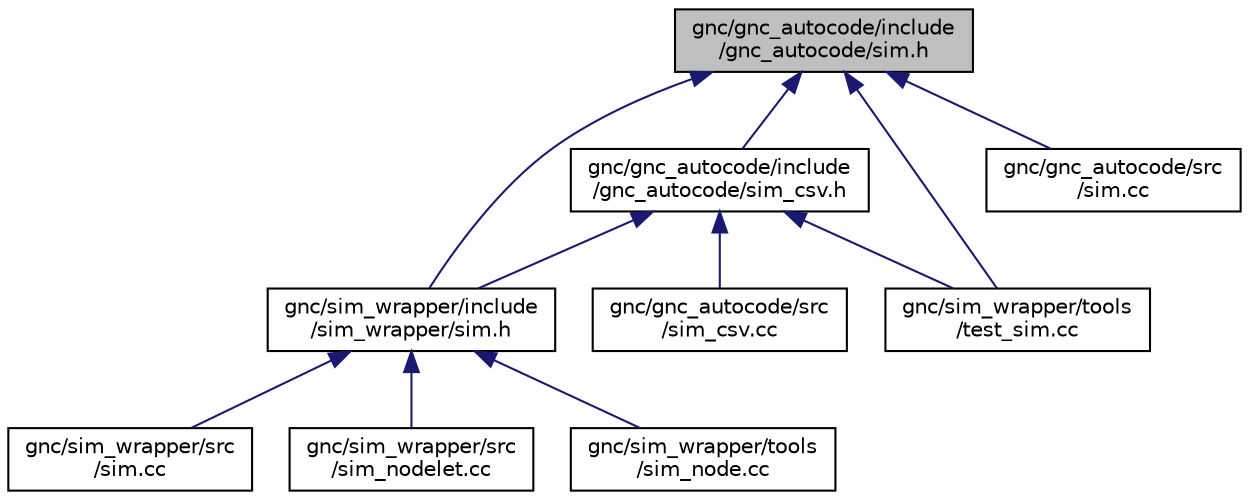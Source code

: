 digraph "gnc/gnc_autocode/include/gnc_autocode/sim.h"
{
 // LATEX_PDF_SIZE
  edge [fontname="Helvetica",fontsize="10",labelfontname="Helvetica",labelfontsize="10"];
  node [fontname="Helvetica",fontsize="10",shape=record];
  Node1 [label="gnc/gnc_autocode/include\l/gnc_autocode/sim.h",height=0.2,width=0.4,color="black", fillcolor="grey75", style="filled", fontcolor="black",tooltip=" "];
  Node1 -> Node2 [dir="back",color="midnightblue",fontsize="10",style="solid",fontname="Helvetica"];
  Node2 [label="gnc/gnc_autocode/include\l/gnc_autocode/sim_csv.h",height=0.2,width=0.4,color="black", fillcolor="white", style="filled",URL="$sim__csv_8h.html",tooltip=" "];
  Node2 -> Node3 [dir="back",color="midnightblue",fontsize="10",style="solid",fontname="Helvetica"];
  Node3 [label="gnc/gnc_autocode/src\l/sim_csv.cc",height=0.2,width=0.4,color="black", fillcolor="white", style="filled",URL="$sim__csv_8cc.html",tooltip=" "];
  Node2 -> Node4 [dir="back",color="midnightblue",fontsize="10",style="solid",fontname="Helvetica"];
  Node4 [label="gnc/sim_wrapper/include\l/sim_wrapper/sim.h",height=0.2,width=0.4,color="black", fillcolor="white", style="filled",URL="$sim__wrapper_2include_2sim__wrapper_2sim_8h.html",tooltip=" "];
  Node4 -> Node5 [dir="back",color="midnightblue",fontsize="10",style="solid",fontname="Helvetica"];
  Node5 [label="gnc/sim_wrapper/src\l/sim.cc",height=0.2,width=0.4,color="black", fillcolor="white", style="filled",URL="$sim__wrapper_2src_2sim_8cc.html",tooltip=" "];
  Node4 -> Node6 [dir="back",color="midnightblue",fontsize="10",style="solid",fontname="Helvetica"];
  Node6 [label="gnc/sim_wrapper/src\l/sim_nodelet.cc",height=0.2,width=0.4,color="black", fillcolor="white", style="filled",URL="$sim__nodelet_8cc.html",tooltip=" "];
  Node4 -> Node7 [dir="back",color="midnightblue",fontsize="10",style="solid",fontname="Helvetica"];
  Node7 [label="gnc/sim_wrapper/tools\l/sim_node.cc",height=0.2,width=0.4,color="black", fillcolor="white", style="filled",URL="$sim__node_8cc.html",tooltip=" "];
  Node2 -> Node8 [dir="back",color="midnightblue",fontsize="10",style="solid",fontname="Helvetica"];
  Node8 [label="gnc/sim_wrapper/tools\l/test_sim.cc",height=0.2,width=0.4,color="black", fillcolor="white", style="filled",URL="$test__sim_8cc.html",tooltip=" "];
  Node1 -> Node9 [dir="back",color="midnightblue",fontsize="10",style="solid",fontname="Helvetica"];
  Node9 [label="gnc/gnc_autocode/src\l/sim.cc",height=0.2,width=0.4,color="black", fillcolor="white", style="filled",URL="$gnc__autocode_2src_2sim_8cc.html",tooltip=" "];
  Node1 -> Node4 [dir="back",color="midnightblue",fontsize="10",style="solid",fontname="Helvetica"];
  Node1 -> Node8 [dir="back",color="midnightblue",fontsize="10",style="solid",fontname="Helvetica"];
}
